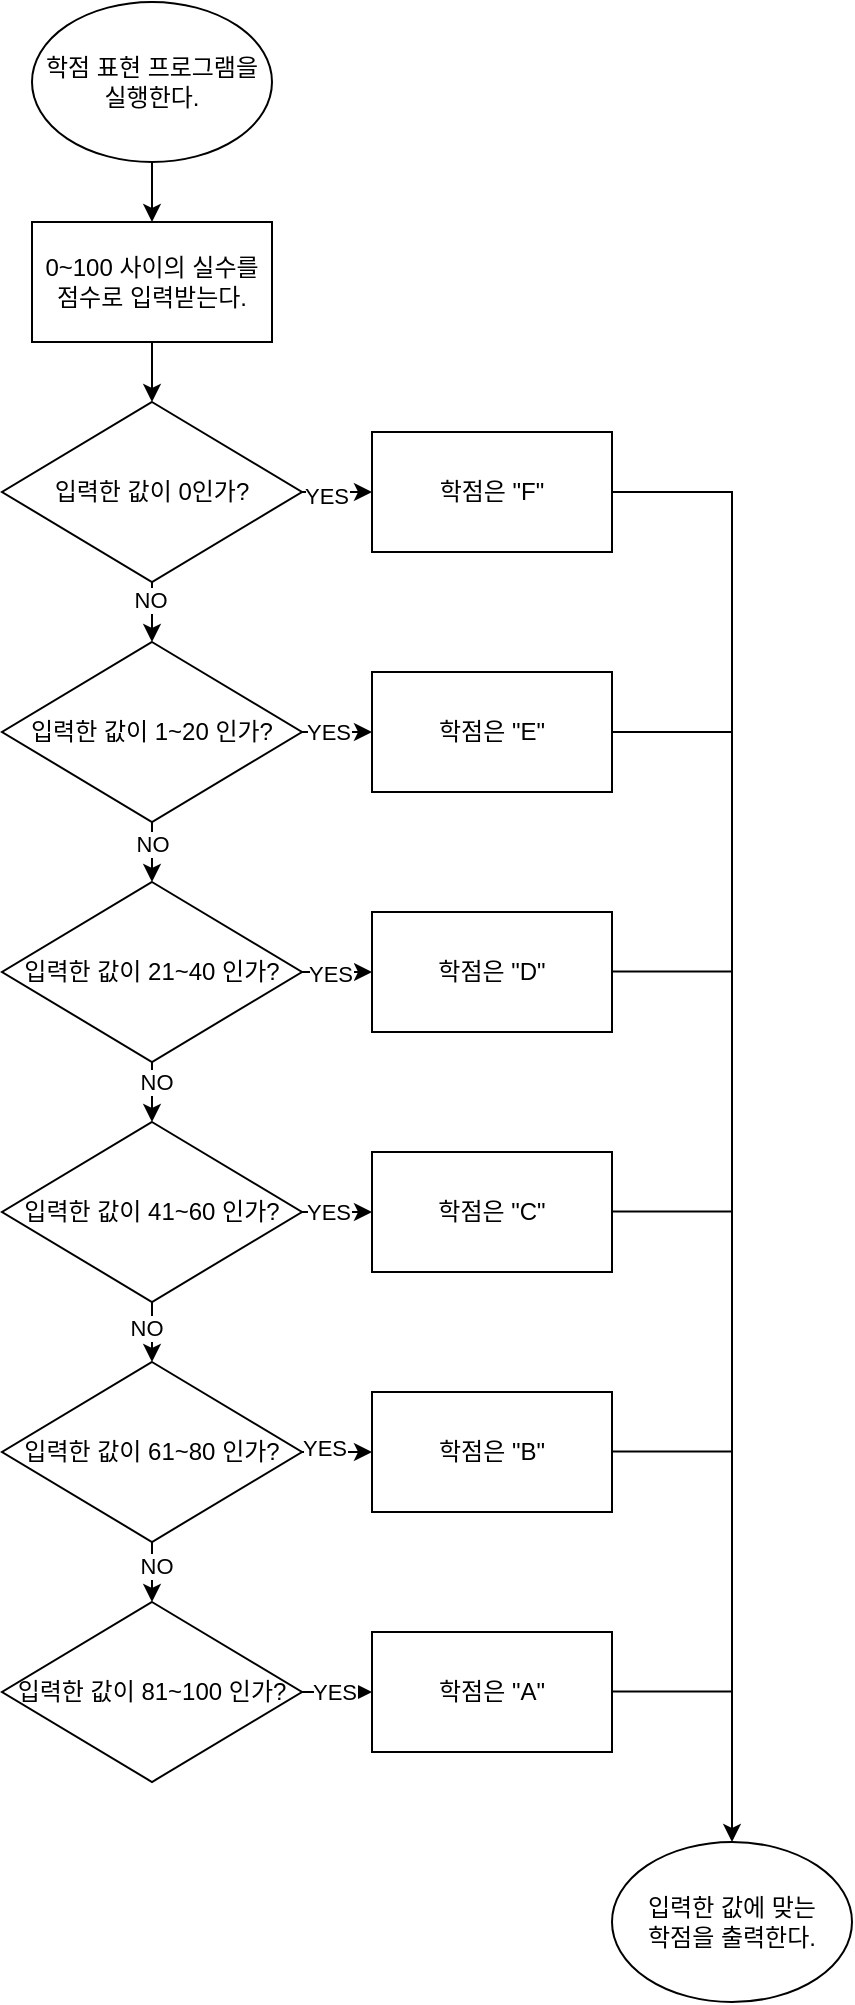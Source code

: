 <mxfile version="24.8.0">
  <diagram id="C5RBs43oDa-KdzZeNtuy" name="Page-1">
    <mxGraphModel dx="1157" dy="631" grid="1" gridSize="10" guides="1" tooltips="1" connect="1" arrows="1" fold="1" page="1" pageScale="1" pageWidth="827" pageHeight="1169" math="0" shadow="0">
      <root>
        <mxCell id="WIyWlLk6GJQsqaUBKTNV-0" />
        <mxCell id="WIyWlLk6GJQsqaUBKTNV-1" parent="WIyWlLk6GJQsqaUBKTNV-0" />
        <mxCell id="MwPLOVkVUXdcLe-TsgQX-23" style="edgeStyle=orthogonalEdgeStyle;rounded=0;orthogonalLoop=1;jettySize=auto;html=1;exitX=0.5;exitY=1;exitDx=0;exitDy=0;entryX=0.5;entryY=0;entryDx=0;entryDy=0;" edge="1" parent="WIyWlLk6GJQsqaUBKTNV-1" source="MwPLOVkVUXdcLe-TsgQX-0" target="MwPLOVkVUXdcLe-TsgQX-1">
          <mxGeometry relative="1" as="geometry" />
        </mxCell>
        <mxCell id="MwPLOVkVUXdcLe-TsgQX-0" value="학점 표현 프로그램을&lt;div&gt;실행한다.&lt;/div&gt;" style="ellipse;whiteSpace=wrap;html=1;" vertex="1" parent="WIyWlLk6GJQsqaUBKTNV-1">
          <mxGeometry x="40" y="40" width="120" height="80" as="geometry" />
        </mxCell>
        <mxCell id="MwPLOVkVUXdcLe-TsgQX-24" style="edgeStyle=orthogonalEdgeStyle;rounded=0;orthogonalLoop=1;jettySize=auto;html=1;exitX=0.5;exitY=1;exitDx=0;exitDy=0;entryX=0.5;entryY=0;entryDx=0;entryDy=0;" edge="1" parent="WIyWlLk6GJQsqaUBKTNV-1" source="MwPLOVkVUXdcLe-TsgQX-1" target="MwPLOVkVUXdcLe-TsgQX-2">
          <mxGeometry relative="1" as="geometry" />
        </mxCell>
        <mxCell id="MwPLOVkVUXdcLe-TsgQX-1" value="0~100 사이의 실수를&lt;div&gt;점수로 입력받는다.&lt;/div&gt;" style="rounded=0;whiteSpace=wrap;html=1;" vertex="1" parent="WIyWlLk6GJQsqaUBKTNV-1">
          <mxGeometry x="40" y="150" width="120" height="60" as="geometry" />
        </mxCell>
        <mxCell id="MwPLOVkVUXdcLe-TsgQX-25" style="edgeStyle=orthogonalEdgeStyle;rounded=0;orthogonalLoop=1;jettySize=auto;html=1;exitX=0.5;exitY=1;exitDx=0;exitDy=0;entryX=0.5;entryY=0;entryDx=0;entryDy=0;" edge="1" parent="WIyWlLk6GJQsqaUBKTNV-1" source="MwPLOVkVUXdcLe-TsgQX-2" target="MwPLOVkVUXdcLe-TsgQX-4">
          <mxGeometry relative="1" as="geometry" />
        </mxCell>
        <mxCell id="MwPLOVkVUXdcLe-TsgQX-46" value="NO" style="edgeLabel;html=1;align=center;verticalAlign=middle;resizable=0;points=[];" vertex="1" connectable="0" parent="MwPLOVkVUXdcLe-TsgQX-25">
          <mxGeometry x="-0.4" y="-1" relative="1" as="geometry">
            <mxPoint as="offset" />
          </mxGeometry>
        </mxCell>
        <mxCell id="MwPLOVkVUXdcLe-TsgQX-35" style="edgeStyle=orthogonalEdgeStyle;rounded=0;orthogonalLoop=1;jettySize=auto;html=1;exitX=1;exitY=0.5;exitDx=0;exitDy=0;entryX=0;entryY=0.5;entryDx=0;entryDy=0;" edge="1" parent="WIyWlLk6GJQsqaUBKTNV-1" source="MwPLOVkVUXdcLe-TsgQX-2" target="MwPLOVkVUXdcLe-TsgQX-3">
          <mxGeometry relative="1" as="geometry" />
        </mxCell>
        <mxCell id="MwPLOVkVUXdcLe-TsgQX-36" value="YES" style="edgeLabel;html=1;align=center;verticalAlign=middle;resizable=0;points=[];" vertex="1" connectable="0" parent="MwPLOVkVUXdcLe-TsgQX-35">
          <mxGeometry x="-0.352" y="-2" relative="1" as="geometry">
            <mxPoint as="offset" />
          </mxGeometry>
        </mxCell>
        <mxCell id="MwPLOVkVUXdcLe-TsgQX-2" value="입력한 값이 0인가?" style="rhombus;whiteSpace=wrap;html=1;" vertex="1" parent="WIyWlLk6GJQsqaUBKTNV-1">
          <mxGeometry x="25" y="240" width="150" height="90" as="geometry" />
        </mxCell>
        <mxCell id="MwPLOVkVUXdcLe-TsgQX-16" style="edgeStyle=orthogonalEdgeStyle;rounded=0;orthogonalLoop=1;jettySize=auto;html=1;exitX=1;exitY=0.5;exitDx=0;exitDy=0;entryX=0.5;entryY=0;entryDx=0;entryDy=0;" edge="1" parent="WIyWlLk6GJQsqaUBKTNV-1" source="MwPLOVkVUXdcLe-TsgQX-3" target="MwPLOVkVUXdcLe-TsgQX-15">
          <mxGeometry relative="1" as="geometry" />
        </mxCell>
        <mxCell id="MwPLOVkVUXdcLe-TsgQX-3" value="학점은 &quot;F&quot;" style="rounded=0;whiteSpace=wrap;html=1;" vertex="1" parent="WIyWlLk6GJQsqaUBKTNV-1">
          <mxGeometry x="210" y="255" width="120" height="60" as="geometry" />
        </mxCell>
        <mxCell id="MwPLOVkVUXdcLe-TsgQX-26" style="edgeStyle=orthogonalEdgeStyle;rounded=0;orthogonalLoop=1;jettySize=auto;html=1;exitX=0.5;exitY=1;exitDx=0;exitDy=0;entryX=0.5;entryY=0;entryDx=0;entryDy=0;" edge="1" parent="WIyWlLk6GJQsqaUBKTNV-1" source="MwPLOVkVUXdcLe-TsgQX-4" target="MwPLOVkVUXdcLe-TsgQX-6">
          <mxGeometry relative="1" as="geometry" />
        </mxCell>
        <mxCell id="MwPLOVkVUXdcLe-TsgQX-45" value="NO" style="edgeLabel;html=1;align=center;verticalAlign=middle;resizable=0;points=[];" vertex="1" connectable="0" parent="MwPLOVkVUXdcLe-TsgQX-26">
          <mxGeometry x="-0.289" relative="1" as="geometry">
            <mxPoint as="offset" />
          </mxGeometry>
        </mxCell>
        <mxCell id="MwPLOVkVUXdcLe-TsgQX-34" style="edgeStyle=orthogonalEdgeStyle;rounded=0;orthogonalLoop=1;jettySize=auto;html=1;exitX=1;exitY=0.5;exitDx=0;exitDy=0;entryX=0;entryY=0.5;entryDx=0;entryDy=0;" edge="1" parent="WIyWlLk6GJQsqaUBKTNV-1" source="MwPLOVkVUXdcLe-TsgQX-4" target="MwPLOVkVUXdcLe-TsgQX-5">
          <mxGeometry relative="1" as="geometry" />
        </mxCell>
        <mxCell id="MwPLOVkVUXdcLe-TsgQX-37" value="YES" style="edgeLabel;html=1;align=center;verticalAlign=middle;resizable=0;points=[];" vertex="1" connectable="0" parent="MwPLOVkVUXdcLe-TsgQX-34">
          <mxGeometry x="-0.257" relative="1" as="geometry">
            <mxPoint as="offset" />
          </mxGeometry>
        </mxCell>
        <mxCell id="MwPLOVkVUXdcLe-TsgQX-4" value="입력한 값이 1~20 인가?" style="rhombus;whiteSpace=wrap;html=1;" vertex="1" parent="WIyWlLk6GJQsqaUBKTNV-1">
          <mxGeometry x="25" y="360" width="150" height="90" as="geometry" />
        </mxCell>
        <mxCell id="MwPLOVkVUXdcLe-TsgQX-18" style="edgeStyle=orthogonalEdgeStyle;rounded=0;orthogonalLoop=1;jettySize=auto;html=1;exitX=1;exitY=0.5;exitDx=0;exitDy=0;endArrow=none;endFill=0;" edge="1" parent="WIyWlLk6GJQsqaUBKTNV-1" source="MwPLOVkVUXdcLe-TsgQX-5">
          <mxGeometry relative="1" as="geometry">
            <mxPoint x="390" y="405" as="targetPoint" />
          </mxGeometry>
        </mxCell>
        <mxCell id="MwPLOVkVUXdcLe-TsgQX-5" value="학점은 &quot;E&quot;" style="rounded=0;whiteSpace=wrap;html=1;" vertex="1" parent="WIyWlLk6GJQsqaUBKTNV-1">
          <mxGeometry x="210" y="375" width="120" height="60" as="geometry" />
        </mxCell>
        <mxCell id="MwPLOVkVUXdcLe-TsgQX-27" style="edgeStyle=orthogonalEdgeStyle;rounded=0;orthogonalLoop=1;jettySize=auto;html=1;exitX=0.5;exitY=1;exitDx=0;exitDy=0;entryX=0.5;entryY=0;entryDx=0;entryDy=0;" edge="1" parent="WIyWlLk6GJQsqaUBKTNV-1" source="MwPLOVkVUXdcLe-TsgQX-6" target="MwPLOVkVUXdcLe-TsgQX-8">
          <mxGeometry relative="1" as="geometry" />
        </mxCell>
        <mxCell id="MwPLOVkVUXdcLe-TsgQX-44" value="NO" style="edgeLabel;html=1;align=center;verticalAlign=middle;resizable=0;points=[];" vertex="1" connectable="0" parent="MwPLOVkVUXdcLe-TsgQX-27">
          <mxGeometry x="-0.344" y="2" relative="1" as="geometry">
            <mxPoint as="offset" />
          </mxGeometry>
        </mxCell>
        <mxCell id="MwPLOVkVUXdcLe-TsgQX-33" style="edgeStyle=orthogonalEdgeStyle;rounded=0;orthogonalLoop=1;jettySize=auto;html=1;exitX=1;exitY=0.5;exitDx=0;exitDy=0;" edge="1" parent="WIyWlLk6GJQsqaUBKTNV-1" source="MwPLOVkVUXdcLe-TsgQX-6" target="MwPLOVkVUXdcLe-TsgQX-7">
          <mxGeometry relative="1" as="geometry" />
        </mxCell>
        <mxCell id="MwPLOVkVUXdcLe-TsgQX-38" value="YES" style="edgeLabel;html=1;align=center;verticalAlign=middle;resizable=0;points=[];" vertex="1" connectable="0" parent="MwPLOVkVUXdcLe-TsgQX-33">
          <mxGeometry x="-0.385" y="-1" relative="1" as="geometry">
            <mxPoint as="offset" />
          </mxGeometry>
        </mxCell>
        <mxCell id="MwPLOVkVUXdcLe-TsgQX-6" value="입력한 값이 21~40 인가?" style="rhombus;whiteSpace=wrap;html=1;" vertex="1" parent="WIyWlLk6GJQsqaUBKTNV-1">
          <mxGeometry x="25" y="480" width="150" height="90" as="geometry" />
        </mxCell>
        <mxCell id="MwPLOVkVUXdcLe-TsgQX-7" value="학점은 &quot;D&quot;" style="rounded=0;whiteSpace=wrap;html=1;" vertex="1" parent="WIyWlLk6GJQsqaUBKTNV-1">
          <mxGeometry x="210" y="495" width="120" height="60" as="geometry" />
        </mxCell>
        <mxCell id="MwPLOVkVUXdcLe-TsgQX-28" style="edgeStyle=orthogonalEdgeStyle;rounded=0;orthogonalLoop=1;jettySize=auto;html=1;exitX=0.5;exitY=1;exitDx=0;exitDy=0;entryX=0.5;entryY=0;entryDx=0;entryDy=0;" edge="1" parent="WIyWlLk6GJQsqaUBKTNV-1" source="MwPLOVkVUXdcLe-TsgQX-8" target="MwPLOVkVUXdcLe-TsgQX-10">
          <mxGeometry relative="1" as="geometry" />
        </mxCell>
        <mxCell id="MwPLOVkVUXdcLe-TsgQX-43" value="NO" style="edgeLabel;html=1;align=center;verticalAlign=middle;resizable=0;points=[];" vertex="1" connectable="0" parent="MwPLOVkVUXdcLe-TsgQX-28">
          <mxGeometry x="-0.122" y="-3" relative="1" as="geometry">
            <mxPoint as="offset" />
          </mxGeometry>
        </mxCell>
        <mxCell id="MwPLOVkVUXdcLe-TsgQX-32" style="edgeStyle=orthogonalEdgeStyle;rounded=0;orthogonalLoop=1;jettySize=auto;html=1;exitX=1;exitY=0.5;exitDx=0;exitDy=0;entryX=0;entryY=0.5;entryDx=0;entryDy=0;" edge="1" parent="WIyWlLk6GJQsqaUBKTNV-1" source="MwPLOVkVUXdcLe-TsgQX-8" target="MwPLOVkVUXdcLe-TsgQX-9">
          <mxGeometry relative="1" as="geometry" />
        </mxCell>
        <mxCell id="MwPLOVkVUXdcLe-TsgQX-39" value="YES" style="edgeLabel;html=1;align=center;verticalAlign=middle;resizable=0;points=[];" vertex="1" connectable="0" parent="MwPLOVkVUXdcLe-TsgQX-32">
          <mxGeometry x="-0.257" relative="1" as="geometry">
            <mxPoint as="offset" />
          </mxGeometry>
        </mxCell>
        <mxCell id="MwPLOVkVUXdcLe-TsgQX-8" value="입력한 값이 41~60 인가?" style="rhombus;whiteSpace=wrap;html=1;" vertex="1" parent="WIyWlLk6GJQsqaUBKTNV-1">
          <mxGeometry x="25" y="600" width="150" height="90" as="geometry" />
        </mxCell>
        <mxCell id="MwPLOVkVUXdcLe-TsgQX-9" value="학점은 &quot;C&quot;" style="rounded=0;whiteSpace=wrap;html=1;" vertex="1" parent="WIyWlLk6GJQsqaUBKTNV-1">
          <mxGeometry x="210" y="615" width="120" height="60" as="geometry" />
        </mxCell>
        <mxCell id="MwPLOVkVUXdcLe-TsgQX-29" style="edgeStyle=orthogonalEdgeStyle;rounded=0;orthogonalLoop=1;jettySize=auto;html=1;exitX=0.5;exitY=1;exitDx=0;exitDy=0;entryX=0.5;entryY=0;entryDx=0;entryDy=0;" edge="1" parent="WIyWlLk6GJQsqaUBKTNV-1" source="MwPLOVkVUXdcLe-TsgQX-10" target="MwPLOVkVUXdcLe-TsgQX-12">
          <mxGeometry relative="1" as="geometry" />
        </mxCell>
        <mxCell id="MwPLOVkVUXdcLe-TsgQX-42" value="NO" style="edgeLabel;html=1;align=center;verticalAlign=middle;resizable=0;points=[];" vertex="1" connectable="0" parent="MwPLOVkVUXdcLe-TsgQX-29">
          <mxGeometry x="-0.233" y="2" relative="1" as="geometry">
            <mxPoint as="offset" />
          </mxGeometry>
        </mxCell>
        <mxCell id="MwPLOVkVUXdcLe-TsgQX-31" style="edgeStyle=orthogonalEdgeStyle;rounded=0;orthogonalLoop=1;jettySize=auto;html=1;exitX=1;exitY=0.5;exitDx=0;exitDy=0;entryX=0;entryY=0.5;entryDx=0;entryDy=0;" edge="1" parent="WIyWlLk6GJQsqaUBKTNV-1" source="MwPLOVkVUXdcLe-TsgQX-10" target="MwPLOVkVUXdcLe-TsgQX-11">
          <mxGeometry relative="1" as="geometry" />
        </mxCell>
        <mxCell id="MwPLOVkVUXdcLe-TsgQX-40" value="YES" style="edgeLabel;html=1;align=center;verticalAlign=middle;resizable=0;points=[];" vertex="1" connectable="0" parent="MwPLOVkVUXdcLe-TsgQX-31">
          <mxGeometry x="-0.4" y="2" relative="1" as="geometry">
            <mxPoint as="offset" />
          </mxGeometry>
        </mxCell>
        <mxCell id="MwPLOVkVUXdcLe-TsgQX-10" value="입력한 값이 61~80&amp;nbsp;&lt;span style=&quot;background-color: initial;&quot;&gt;인가?&lt;/span&gt;" style="rhombus;whiteSpace=wrap;html=1;" vertex="1" parent="WIyWlLk6GJQsqaUBKTNV-1">
          <mxGeometry x="25" y="720" width="150" height="90" as="geometry" />
        </mxCell>
        <mxCell id="MwPLOVkVUXdcLe-TsgQX-11" value="학점은 &quot;B&quot;" style="rounded=0;whiteSpace=wrap;html=1;" vertex="1" parent="WIyWlLk6GJQsqaUBKTNV-1">
          <mxGeometry x="210" y="735" width="120" height="60" as="geometry" />
        </mxCell>
        <mxCell id="MwPLOVkVUXdcLe-TsgQX-30" style="edgeStyle=orthogonalEdgeStyle;rounded=0;orthogonalLoop=1;jettySize=auto;html=1;exitX=1;exitY=0.5;exitDx=0;exitDy=0;entryX=0;entryY=0.5;entryDx=0;entryDy=0;" edge="1" parent="WIyWlLk6GJQsqaUBKTNV-1" source="MwPLOVkVUXdcLe-TsgQX-12" target="MwPLOVkVUXdcLe-TsgQX-13">
          <mxGeometry relative="1" as="geometry" />
        </mxCell>
        <mxCell id="MwPLOVkVUXdcLe-TsgQX-41" value="YES" style="edgeLabel;html=1;align=center;verticalAlign=middle;resizable=0;points=[];" vertex="1" connectable="0" parent="MwPLOVkVUXdcLe-TsgQX-30">
          <mxGeometry x="-0.114" relative="1" as="geometry">
            <mxPoint as="offset" />
          </mxGeometry>
        </mxCell>
        <mxCell id="MwPLOVkVUXdcLe-TsgQX-12" value="입력한 값이 81~100 인가?" style="rhombus;whiteSpace=wrap;html=1;" vertex="1" parent="WIyWlLk6GJQsqaUBKTNV-1">
          <mxGeometry x="25" y="840" width="150" height="90" as="geometry" />
        </mxCell>
        <mxCell id="MwPLOVkVUXdcLe-TsgQX-13" value="학점은 &quot;A&quot;" style="rounded=0;whiteSpace=wrap;html=1;" vertex="1" parent="WIyWlLk6GJQsqaUBKTNV-1">
          <mxGeometry x="210" y="855" width="120" height="60" as="geometry" />
        </mxCell>
        <mxCell id="MwPLOVkVUXdcLe-TsgQX-15" value="입력한 값에 맞는&lt;div&gt;학점을 출력한다.&lt;/div&gt;" style="ellipse;whiteSpace=wrap;html=1;" vertex="1" parent="WIyWlLk6GJQsqaUBKTNV-1">
          <mxGeometry x="330" y="960" width="120" height="80" as="geometry" />
        </mxCell>
        <mxCell id="MwPLOVkVUXdcLe-TsgQX-19" style="edgeStyle=orthogonalEdgeStyle;rounded=0;orthogonalLoop=1;jettySize=auto;html=1;exitX=1;exitY=0.5;exitDx=0;exitDy=0;endArrow=none;endFill=0;" edge="1" parent="WIyWlLk6GJQsqaUBKTNV-1">
          <mxGeometry relative="1" as="geometry">
            <mxPoint x="390" y="524.71" as="targetPoint" />
            <mxPoint x="330" y="524.71" as="sourcePoint" />
          </mxGeometry>
        </mxCell>
        <mxCell id="MwPLOVkVUXdcLe-TsgQX-20" style="edgeStyle=orthogonalEdgeStyle;rounded=0;orthogonalLoop=1;jettySize=auto;html=1;exitX=1;exitY=0.5;exitDx=0;exitDy=0;endArrow=none;endFill=0;" edge="1" parent="WIyWlLk6GJQsqaUBKTNV-1">
          <mxGeometry relative="1" as="geometry">
            <mxPoint x="390" y="884.71" as="targetPoint" />
            <mxPoint x="330" y="884.71" as="sourcePoint" />
          </mxGeometry>
        </mxCell>
        <mxCell id="MwPLOVkVUXdcLe-TsgQX-21" style="edgeStyle=orthogonalEdgeStyle;rounded=0;orthogonalLoop=1;jettySize=auto;html=1;exitX=1;exitY=0.5;exitDx=0;exitDy=0;endArrow=none;endFill=0;" edge="1" parent="WIyWlLk6GJQsqaUBKTNV-1">
          <mxGeometry relative="1" as="geometry">
            <mxPoint x="390" y="764.71" as="targetPoint" />
            <mxPoint x="330" y="764.71" as="sourcePoint" />
          </mxGeometry>
        </mxCell>
        <mxCell id="MwPLOVkVUXdcLe-TsgQX-22" style="edgeStyle=orthogonalEdgeStyle;rounded=0;orthogonalLoop=1;jettySize=auto;html=1;exitX=1;exitY=0.5;exitDx=0;exitDy=0;endArrow=none;endFill=0;" edge="1" parent="WIyWlLk6GJQsqaUBKTNV-1">
          <mxGeometry relative="1" as="geometry">
            <mxPoint x="390" y="644.71" as="targetPoint" />
            <mxPoint x="330" y="644.71" as="sourcePoint" />
          </mxGeometry>
        </mxCell>
      </root>
    </mxGraphModel>
  </diagram>
</mxfile>
